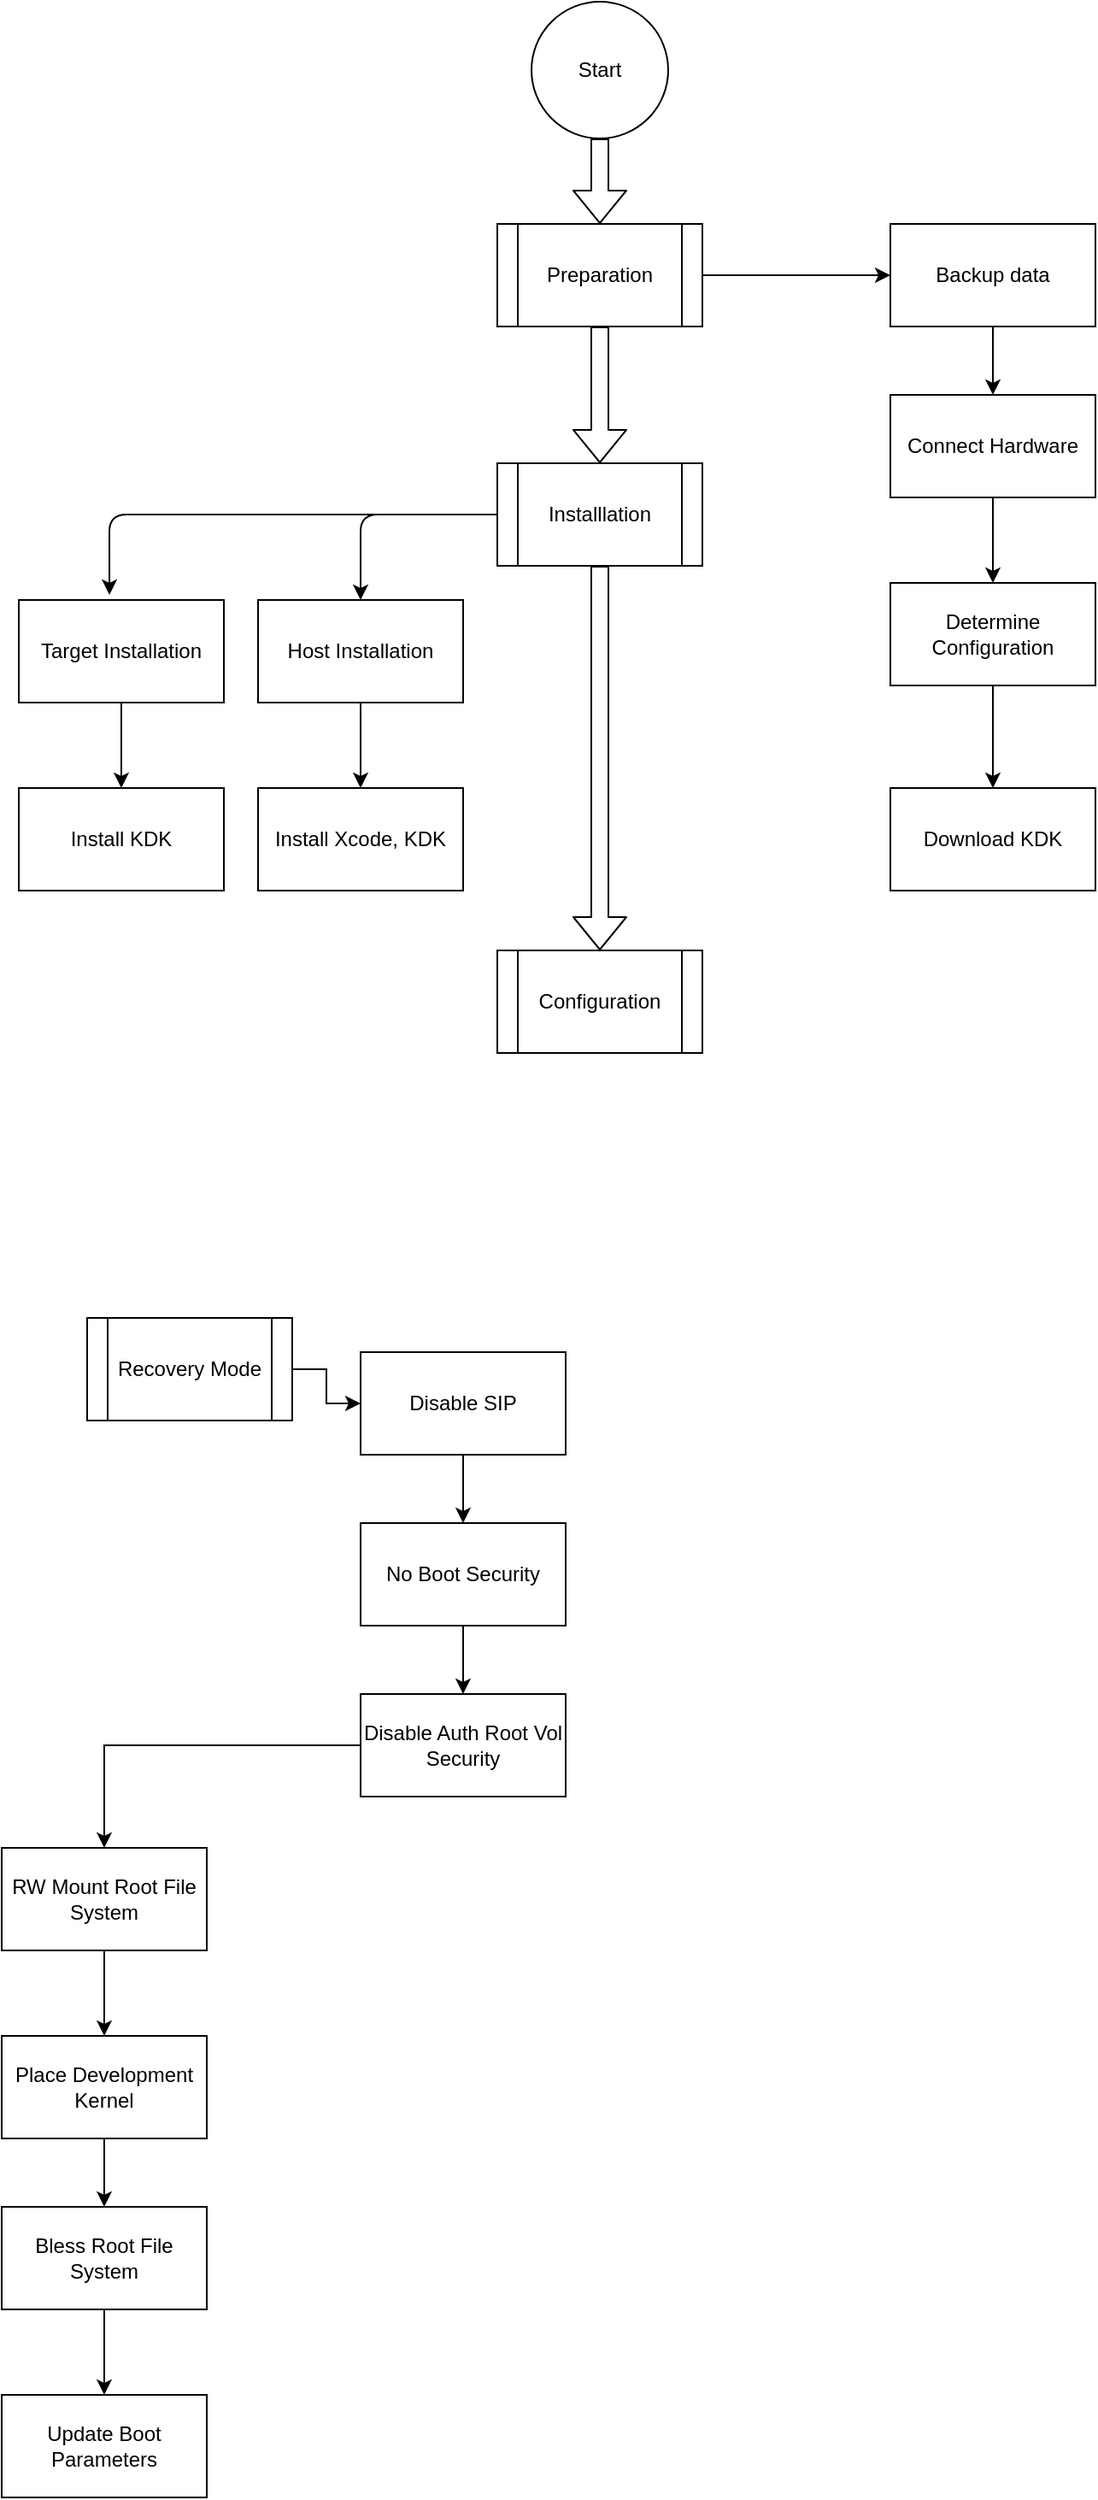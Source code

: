 <mxfile version="14.5.1" type="device"><diagram id="C5RBs43oDa-KdzZeNtuy" name="Page-1"><mxGraphModel dx="1106" dy="997" grid="1" gridSize="10" guides="1" tooltips="1" connect="1" arrows="1" fold="1" page="1" pageScale="1" pageWidth="827" pageHeight="1169" math="0" shadow="0"><root><mxCell id="WIyWlLk6GJQsqaUBKTNV-0"/><mxCell id="WIyWlLk6GJQsqaUBKTNV-1" parent="WIyWlLk6GJQsqaUBKTNV-0"/><mxCell id="QBhP2HoVrlGpBbdpZASF-21" value="" style="edgeStyle=orthogonalEdgeStyle;rounded=0;orthogonalLoop=1;jettySize=auto;html=1;" edge="1" parent="WIyWlLk6GJQsqaUBKTNV-1" source="QBhP2HoVrlGpBbdpZASF-18" target="QBhP2HoVrlGpBbdpZASF-20"><mxGeometry relative="1" as="geometry"/></mxCell><mxCell id="QBhP2HoVrlGpBbdpZASF-18" value="Recovery Mode" style="shape=process;whiteSpace=wrap;html=1;backgroundOutline=1;" vertex="1" parent="WIyWlLk6GJQsqaUBKTNV-1"><mxGeometry x="80" y="770" width="120" height="60" as="geometry"/></mxCell><mxCell id="QBhP2HoVrlGpBbdpZASF-23" value="" style="edgeStyle=orthogonalEdgeStyle;rounded=0;orthogonalLoop=1;jettySize=auto;html=1;" edge="1" parent="WIyWlLk6GJQsqaUBKTNV-1" source="QBhP2HoVrlGpBbdpZASF-20" target="QBhP2HoVrlGpBbdpZASF-22"><mxGeometry relative="1" as="geometry"/></mxCell><mxCell id="QBhP2HoVrlGpBbdpZASF-20" value="Disable SIP" style="rounded=0;whiteSpace=wrap;html=1;" vertex="1" parent="WIyWlLk6GJQsqaUBKTNV-1"><mxGeometry x="240" y="790" width="120" height="60" as="geometry"/></mxCell><mxCell id="QBhP2HoVrlGpBbdpZASF-25" value="" style="edgeStyle=orthogonalEdgeStyle;rounded=0;orthogonalLoop=1;jettySize=auto;html=1;" edge="1" parent="WIyWlLk6GJQsqaUBKTNV-1" source="QBhP2HoVrlGpBbdpZASF-22" target="QBhP2HoVrlGpBbdpZASF-24"><mxGeometry relative="1" as="geometry"/></mxCell><mxCell id="QBhP2HoVrlGpBbdpZASF-22" value="No Boot Security" style="rounded=0;whiteSpace=wrap;html=1;" vertex="1" parent="WIyWlLk6GJQsqaUBKTNV-1"><mxGeometry x="240" y="890" width="120" height="60" as="geometry"/></mxCell><mxCell id="QBhP2HoVrlGpBbdpZASF-27" style="edgeStyle=orthogonalEdgeStyle;rounded=0;orthogonalLoop=1;jettySize=auto;html=1;" edge="1" parent="WIyWlLk6GJQsqaUBKTNV-1" source="QBhP2HoVrlGpBbdpZASF-24" target="QBhP2HoVrlGpBbdpZASF-26"><mxGeometry relative="1" as="geometry"/></mxCell><mxCell id="QBhP2HoVrlGpBbdpZASF-24" value="Disable Auth Root Vol Security" style="rounded=0;whiteSpace=wrap;html=1;" vertex="1" parent="WIyWlLk6GJQsqaUBKTNV-1"><mxGeometry x="240" y="990" width="120" height="60" as="geometry"/></mxCell><mxCell id="QBhP2HoVrlGpBbdpZASF-31" value="" style="edgeStyle=orthogonalEdgeStyle;rounded=0;orthogonalLoop=1;jettySize=auto;html=1;" edge="1" parent="WIyWlLk6GJQsqaUBKTNV-1" source="QBhP2HoVrlGpBbdpZASF-26" target="QBhP2HoVrlGpBbdpZASF-28"><mxGeometry relative="1" as="geometry"/></mxCell><mxCell id="QBhP2HoVrlGpBbdpZASF-26" value="RW Mount Root File System" style="rounded=0;whiteSpace=wrap;html=1;" vertex="1" parent="WIyWlLk6GJQsqaUBKTNV-1"><mxGeometry x="30" y="1080" width="120" height="60" as="geometry"/></mxCell><mxCell id="QBhP2HoVrlGpBbdpZASF-32" value="" style="edgeStyle=orthogonalEdgeStyle;rounded=0;orthogonalLoop=1;jettySize=auto;html=1;" edge="1" parent="WIyWlLk6GJQsqaUBKTNV-1" source="QBhP2HoVrlGpBbdpZASF-28" target="QBhP2HoVrlGpBbdpZASF-29"><mxGeometry relative="1" as="geometry"/></mxCell><mxCell id="QBhP2HoVrlGpBbdpZASF-28" value="Place Development Kernel" style="rounded=0;whiteSpace=wrap;html=1;" vertex="1" parent="WIyWlLk6GJQsqaUBKTNV-1"><mxGeometry x="30" y="1190" width="120" height="60" as="geometry"/></mxCell><mxCell id="QBhP2HoVrlGpBbdpZASF-33" value="" style="edgeStyle=orthogonalEdgeStyle;rounded=0;orthogonalLoop=1;jettySize=auto;html=1;" edge="1" parent="WIyWlLk6GJQsqaUBKTNV-1" source="QBhP2HoVrlGpBbdpZASF-29" target="QBhP2HoVrlGpBbdpZASF-30"><mxGeometry relative="1" as="geometry"/></mxCell><mxCell id="QBhP2HoVrlGpBbdpZASF-29" value="Bless Root File System" style="rounded=0;whiteSpace=wrap;html=1;" vertex="1" parent="WIyWlLk6GJQsqaUBKTNV-1"><mxGeometry x="30" y="1290" width="120" height="60" as="geometry"/></mxCell><mxCell id="QBhP2HoVrlGpBbdpZASF-30" value="Update Boot Parameters" style="rounded=0;whiteSpace=wrap;html=1;" vertex="1" parent="WIyWlLk6GJQsqaUBKTNV-1"><mxGeometry x="30" y="1400" width="120" height="60" as="geometry"/></mxCell><mxCell id="QBhP2HoVrlGpBbdpZASF-38" style="edgeStyle=orthogonalEdgeStyle;rounded=0;orthogonalLoop=1;jettySize=auto;html=1;" edge="1" parent="WIyWlLk6GJQsqaUBKTNV-1" source="QBhP2HoVrlGpBbdpZASF-36" target="QBhP2HoVrlGpBbdpZASF-0"><mxGeometry relative="1" as="geometry"/></mxCell><mxCell id="QBhP2HoVrlGpBbdpZASF-36" value="Preparation" style="shape=process;whiteSpace=wrap;html=1;backgroundOutline=1;" vertex="1" parent="WIyWlLk6GJQsqaUBKTNV-1"><mxGeometry x="320" y="130" width="120" height="60" as="geometry"/></mxCell><mxCell id="QBhP2HoVrlGpBbdpZASF-37" value="" style="group" vertex="1" connectable="0" parent="WIyWlLk6GJQsqaUBKTNV-1"><mxGeometry x="550" y="130" width="120" height="390" as="geometry"/></mxCell><mxCell id="QBhP2HoVrlGpBbdpZASF-0" value="Backup data" style="rounded=0;whiteSpace=wrap;html=1;" vertex="1" parent="QBhP2HoVrlGpBbdpZASF-37"><mxGeometry width="120" height="60" as="geometry"/></mxCell><mxCell id="QBhP2HoVrlGpBbdpZASF-1" value="Connect Hardware" style="rounded=0;whiteSpace=wrap;html=1;" vertex="1" parent="QBhP2HoVrlGpBbdpZASF-37"><mxGeometry y="100" width="120" height="60" as="geometry"/></mxCell><mxCell id="QBhP2HoVrlGpBbdpZASF-6" value="" style="edgeStyle=orthogonalEdgeStyle;rounded=0;orthogonalLoop=1;jettySize=auto;html=1;" edge="1" parent="QBhP2HoVrlGpBbdpZASF-37" source="QBhP2HoVrlGpBbdpZASF-0" target="QBhP2HoVrlGpBbdpZASF-1"><mxGeometry x="-140" as="geometry"/></mxCell><mxCell id="QBhP2HoVrlGpBbdpZASF-2" value="Determine Configuration" style="rounded=0;whiteSpace=wrap;html=1;" vertex="1" parent="QBhP2HoVrlGpBbdpZASF-37"><mxGeometry y="210" width="120" height="60" as="geometry"/></mxCell><mxCell id="QBhP2HoVrlGpBbdpZASF-7" value="" style="edgeStyle=orthogonalEdgeStyle;rounded=0;orthogonalLoop=1;jettySize=auto;html=1;" edge="1" parent="QBhP2HoVrlGpBbdpZASF-37" source="QBhP2HoVrlGpBbdpZASF-1" target="QBhP2HoVrlGpBbdpZASF-2"><mxGeometry x="-140" as="geometry"/></mxCell><mxCell id="QBhP2HoVrlGpBbdpZASF-3" value="Download KDK" style="rounded=0;whiteSpace=wrap;html=1;" vertex="1" parent="QBhP2HoVrlGpBbdpZASF-37"><mxGeometry y="330" width="120" height="60" as="geometry"/></mxCell><mxCell id="QBhP2HoVrlGpBbdpZASF-8" value="" style="edgeStyle=orthogonalEdgeStyle;rounded=0;orthogonalLoop=1;jettySize=auto;html=1;" edge="1" parent="QBhP2HoVrlGpBbdpZASF-37" source="QBhP2HoVrlGpBbdpZASF-2" target="QBhP2HoVrlGpBbdpZASF-3"><mxGeometry x="-140" as="geometry"/></mxCell><mxCell id="QBhP2HoVrlGpBbdpZASF-39" value="Installlation" style="shape=process;whiteSpace=wrap;html=1;backgroundOutline=1;" vertex="1" parent="WIyWlLk6GJQsqaUBKTNV-1"><mxGeometry x="320" y="270" width="120" height="60" as="geometry"/></mxCell><mxCell id="QBhP2HoVrlGpBbdpZASF-40" value="" style="shape=flexArrow;endArrow=classic;html=1;exitX=0.5;exitY=1;exitDx=0;exitDy=0;entryX=0.5;entryY=0;entryDx=0;entryDy=0;" edge="1" parent="WIyWlLk6GJQsqaUBKTNV-1" source="QBhP2HoVrlGpBbdpZASF-36" target="QBhP2HoVrlGpBbdpZASF-39"><mxGeometry width="50" height="50" relative="1" as="geometry"><mxPoint x="450" y="530" as="sourcePoint"/><mxPoint x="500" y="480" as="targetPoint"/></mxGeometry></mxCell><mxCell id="QBhP2HoVrlGpBbdpZASF-49" value="" style="edgeStyle=orthogonalEdgeStyle;rounded=0;orthogonalLoop=1;jettySize=auto;html=1;" edge="1" parent="WIyWlLk6GJQsqaUBKTNV-1" source="QBhP2HoVrlGpBbdpZASF-41" target="QBhP2HoVrlGpBbdpZASF-43"><mxGeometry relative="1" as="geometry"/></mxCell><mxCell id="QBhP2HoVrlGpBbdpZASF-41" value="Target Installation" style="rounded=0;whiteSpace=wrap;html=1;" vertex="1" parent="WIyWlLk6GJQsqaUBKTNV-1"><mxGeometry x="40" y="350" width="120" height="60" as="geometry"/></mxCell><mxCell id="QBhP2HoVrlGpBbdpZASF-50" value="" style="edgeStyle=orthogonalEdgeStyle;rounded=0;orthogonalLoop=1;jettySize=auto;html=1;" edge="1" parent="WIyWlLk6GJQsqaUBKTNV-1" source="QBhP2HoVrlGpBbdpZASF-42" target="QBhP2HoVrlGpBbdpZASF-44"><mxGeometry relative="1" as="geometry"/></mxCell><mxCell id="QBhP2HoVrlGpBbdpZASF-42" value="Host Installation" style="rounded=0;whiteSpace=wrap;html=1;" vertex="1" parent="WIyWlLk6GJQsqaUBKTNV-1"><mxGeometry x="180" y="350" width="120" height="60" as="geometry"/></mxCell><mxCell id="QBhP2HoVrlGpBbdpZASF-43" value="Install KDK" style="rounded=0;whiteSpace=wrap;html=1;" vertex="1" parent="WIyWlLk6GJQsqaUBKTNV-1"><mxGeometry x="40" y="460" width="120" height="60" as="geometry"/></mxCell><mxCell id="QBhP2HoVrlGpBbdpZASF-44" value="Install Xcode, KDK" style="rounded=0;whiteSpace=wrap;html=1;" vertex="1" parent="WIyWlLk6GJQsqaUBKTNV-1"><mxGeometry x="180" y="460" width="120" height="60" as="geometry"/></mxCell><mxCell id="QBhP2HoVrlGpBbdpZASF-45" value="Start" style="ellipse;whiteSpace=wrap;html=1;aspect=fixed;" vertex="1" parent="WIyWlLk6GJQsqaUBKTNV-1"><mxGeometry x="340" width="80" height="80" as="geometry"/></mxCell><mxCell id="QBhP2HoVrlGpBbdpZASF-46" value="" style="shape=flexArrow;endArrow=classic;html=1;entryX=0.5;entryY=0;entryDx=0;entryDy=0;" edge="1" parent="WIyWlLk6GJQsqaUBKTNV-1" source="QBhP2HoVrlGpBbdpZASF-45" target="QBhP2HoVrlGpBbdpZASF-36"><mxGeometry width="50" height="50" relative="1" as="geometry"><mxPoint x="450" y="530" as="sourcePoint"/><mxPoint x="500" y="480" as="targetPoint"/></mxGeometry></mxCell><mxCell id="QBhP2HoVrlGpBbdpZASF-47" value="" style="endArrow=classic;html=1;exitX=0;exitY=0.5;exitDx=0;exitDy=0;entryX=0.442;entryY=-0.05;entryDx=0;entryDy=0;entryPerimeter=0;" edge="1" parent="WIyWlLk6GJQsqaUBKTNV-1" source="QBhP2HoVrlGpBbdpZASF-39" target="QBhP2HoVrlGpBbdpZASF-41"><mxGeometry width="50" height="50" relative="1" as="geometry"><mxPoint x="450" y="480" as="sourcePoint"/><mxPoint x="500" y="430" as="targetPoint"/><Array as="points"><mxPoint x="93" y="300"/></Array></mxGeometry></mxCell><mxCell id="QBhP2HoVrlGpBbdpZASF-48" value="" style="endArrow=classic;html=1;entryX=0.5;entryY=0;entryDx=0;entryDy=0;exitX=0;exitY=0.5;exitDx=0;exitDy=0;" edge="1" parent="WIyWlLk6GJQsqaUBKTNV-1" source="QBhP2HoVrlGpBbdpZASF-39" target="QBhP2HoVrlGpBbdpZASF-42"><mxGeometry width="50" height="50" relative="1" as="geometry"><mxPoint x="450" y="480" as="sourcePoint"/><mxPoint x="500" y="430" as="targetPoint"/><Array as="points"><mxPoint x="240" y="300"/></Array></mxGeometry></mxCell><mxCell id="QBhP2HoVrlGpBbdpZASF-51" value="Configuration" style="shape=process;whiteSpace=wrap;html=1;backgroundOutline=1;" vertex="1" parent="WIyWlLk6GJQsqaUBKTNV-1"><mxGeometry x="320" y="555" width="120" height="60" as="geometry"/></mxCell><mxCell id="QBhP2HoVrlGpBbdpZASF-52" value="" style="shape=flexArrow;endArrow=classic;html=1;exitX=0.5;exitY=1;exitDx=0;exitDy=0;entryX=0.5;entryY=0;entryDx=0;entryDy=0;" edge="1" parent="WIyWlLk6GJQsqaUBKTNV-1" source="QBhP2HoVrlGpBbdpZASF-39" target="QBhP2HoVrlGpBbdpZASF-51"><mxGeometry width="50" height="50" relative="1" as="geometry"><mxPoint x="450" y="480" as="sourcePoint"/><mxPoint x="500" y="430" as="targetPoint"/></mxGeometry></mxCell></root></mxGraphModel></diagram></mxfile>